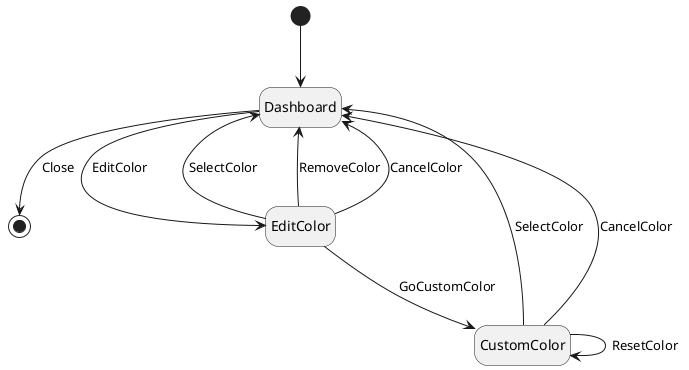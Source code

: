 @startuml
hide empty description

[*] -d-> Dashboard

Dashboard --> [*] : Close
Dashboard --> EditColor : EditColor

EditColor --> Dashboard : SelectColor
EditColor --> Dashboard : RemoveColor
EditColor --> Dashboard : CancelColor
EditColor --> CustomColor : GoCustomColor

CustomColor --> Dashboard : SelectColor
CustomColor --> Dashboard : CancelColor
CustomColor --> CustomColor : ResetColor
@enduml
